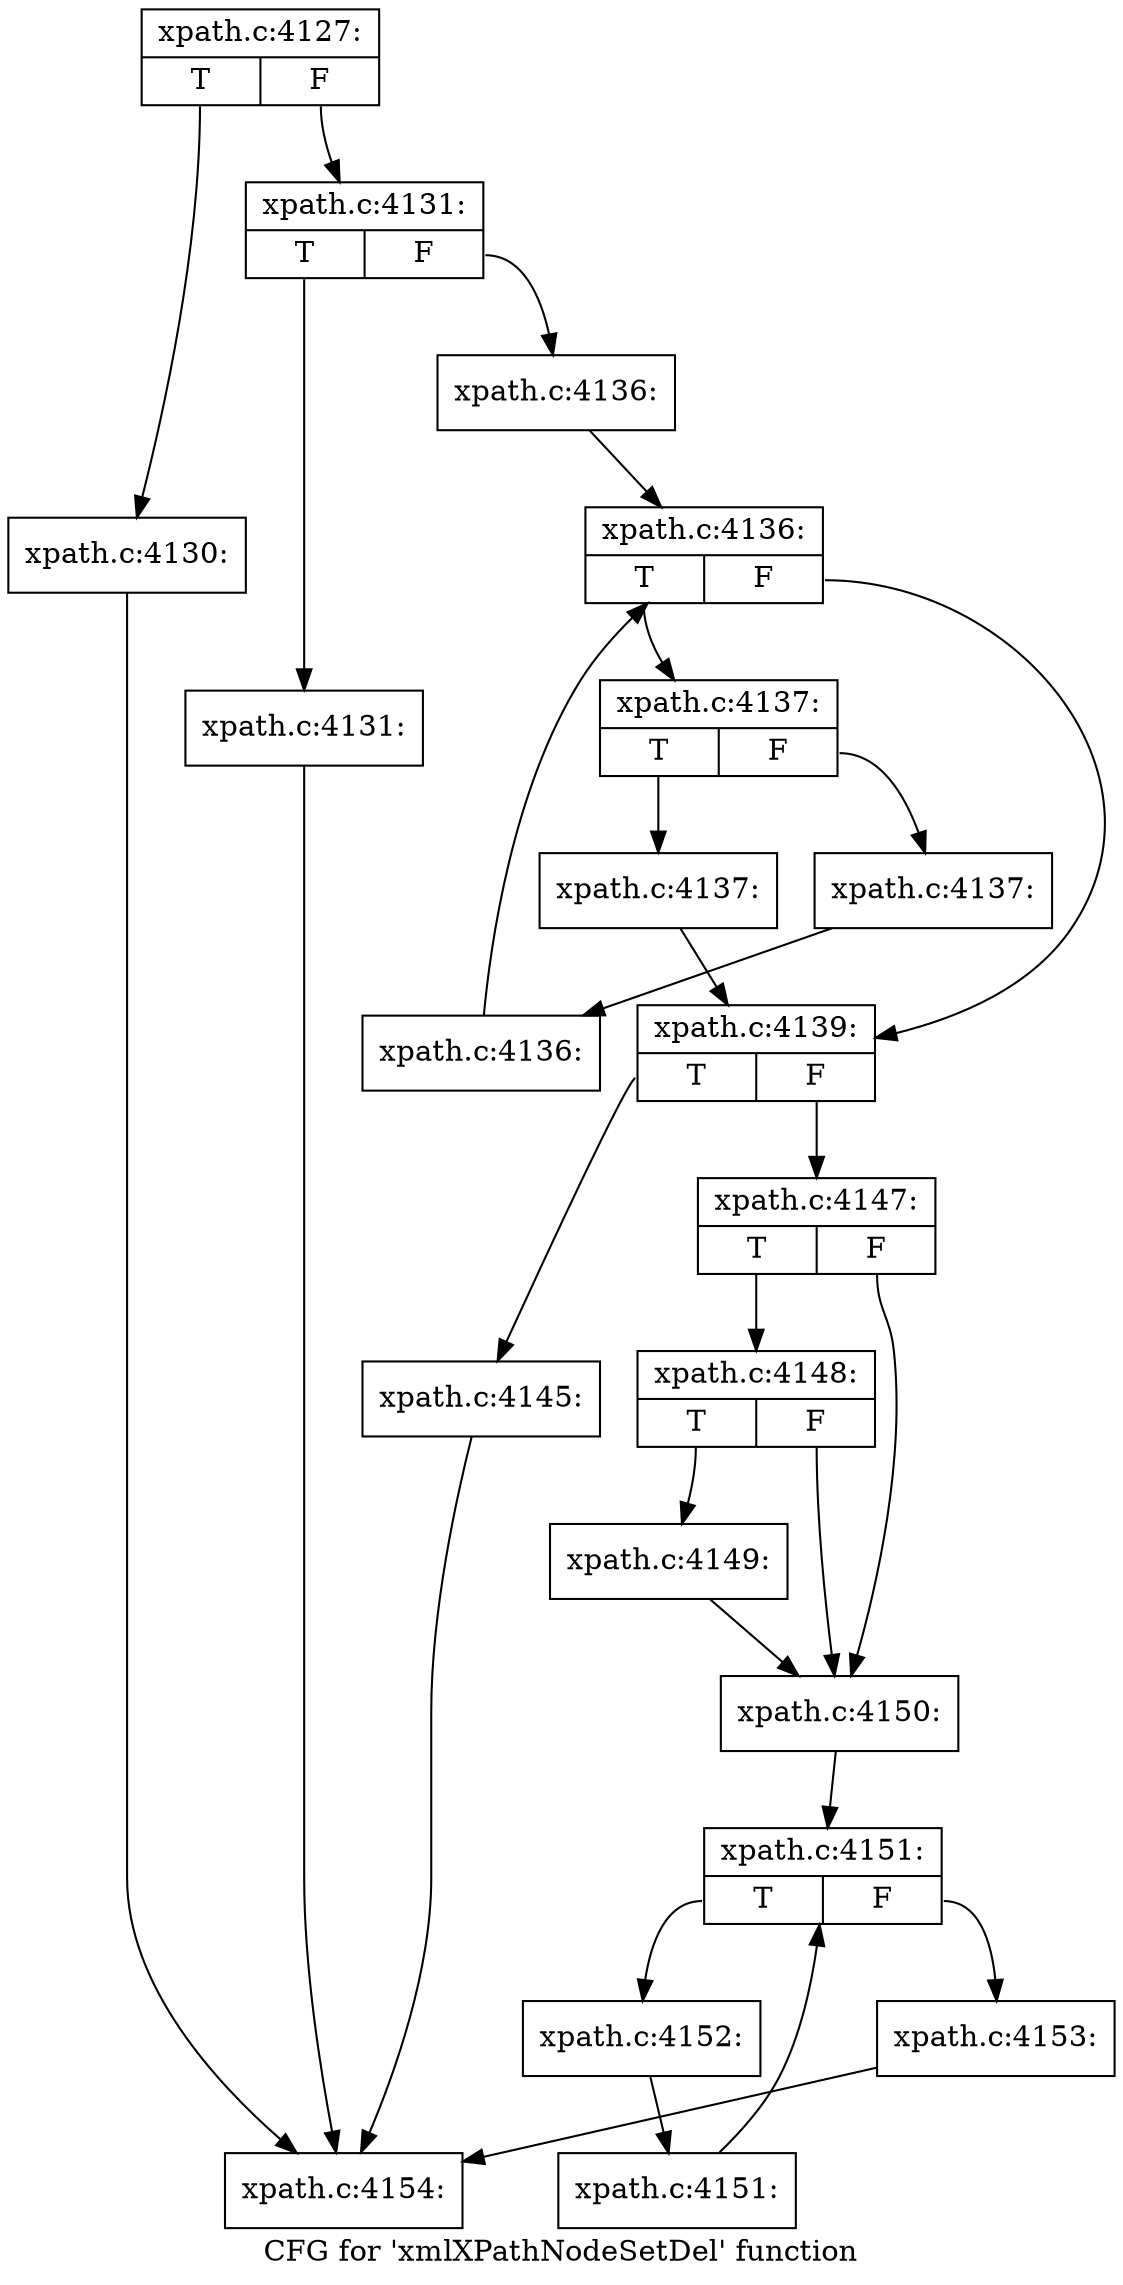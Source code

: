 digraph "CFG for 'xmlXPathNodeSetDel' function" {
	label="CFG for 'xmlXPathNodeSetDel' function";

	Node0x4777730 [shape=record,label="{xpath.c:4127:|{<s0>T|<s1>F}}"];
	Node0x4777730:s0 -> Node0x48042a0;
	Node0x4777730:s1 -> Node0x48042f0;
	Node0x48042a0 [shape=record,label="{xpath.c:4130:}"];
	Node0x48042a0 -> Node0x4803a60;
	Node0x48042f0 [shape=record,label="{xpath.c:4131:|{<s0>T|<s1>F}}"];
	Node0x48042f0:s0 -> Node0x48046a0;
	Node0x48042f0:s1 -> Node0x48046f0;
	Node0x48046a0 [shape=record,label="{xpath.c:4131:}"];
	Node0x48046a0 -> Node0x4803a60;
	Node0x48046f0 [shape=record,label="{xpath.c:4136:}"];
	Node0x48046f0 -> Node0x4804bd0;
	Node0x4804bd0 [shape=record,label="{xpath.c:4136:|{<s0>T|<s1>F}}"];
	Node0x4804bd0:s0 -> Node0x4804eb0;
	Node0x4804bd0:s1 -> Node0x4804a30;
	Node0x4804eb0 [shape=record,label="{xpath.c:4137:|{<s0>T|<s1>F}}"];
	Node0x4804eb0:s0 -> Node0x4805310;
	Node0x4804eb0:s1 -> Node0x4805360;
	Node0x4805310 [shape=record,label="{xpath.c:4137:}"];
	Node0x4805310 -> Node0x4804a30;
	Node0x4805360 [shape=record,label="{xpath.c:4137:}"];
	Node0x4805360 -> Node0x4804e20;
	Node0x4804e20 [shape=record,label="{xpath.c:4136:}"];
	Node0x4804e20 -> Node0x4804bd0;
	Node0x4804a30 [shape=record,label="{xpath.c:4139:|{<s0>T|<s1>F}}"];
	Node0x4804a30:s0 -> Node0x4805c80;
	Node0x4804a30:s1 -> Node0x4805cd0;
	Node0x4805c80 [shape=record,label="{xpath.c:4145:}"];
	Node0x4805c80 -> Node0x4803a60;
	Node0x4805cd0 [shape=record,label="{xpath.c:4147:|{<s0>T|<s1>F}}"];
	Node0x4805cd0:s0 -> Node0x4806380;
	Node0x4805cd0:s1 -> Node0x4806330;
	Node0x4806380 [shape=record,label="{xpath.c:4148:|{<s0>T|<s1>F}}"];
	Node0x4806380:s0 -> Node0x48062e0;
	Node0x4806380:s1 -> Node0x4806330;
	Node0x48062e0 [shape=record,label="{xpath.c:4149:}"];
	Node0x48062e0 -> Node0x4806330;
	Node0x4806330 [shape=record,label="{xpath.c:4150:}"];
	Node0x4806330 -> Node0x48078b0;
	Node0x48078b0 [shape=record,label="{xpath.c:4151:|{<s0>T|<s1>F}}"];
	Node0x48078b0:s0 -> Node0x4807b90;
	Node0x48078b0:s1 -> Node0x4807820;
	Node0x4807b90 [shape=record,label="{xpath.c:4152:}"];
	Node0x4807b90 -> Node0x4807b00;
	Node0x4807b00 [shape=record,label="{xpath.c:4151:}"];
	Node0x4807b00 -> Node0x48078b0;
	Node0x4807820 [shape=record,label="{xpath.c:4153:}"];
	Node0x4807820 -> Node0x4803a60;
	Node0x4803a60 [shape=record,label="{xpath.c:4154:}"];
}
